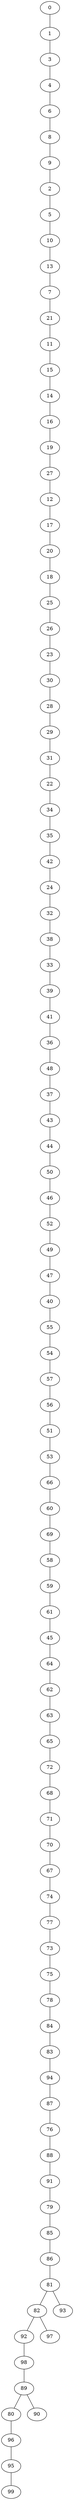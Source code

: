 graph {

0--1   
1--3   
3--4   
4--6   
6--8   
8--9   
9--2   
2--5   
5--10   
10--13   
13--7   
7--21   
21--11   
11--15   
15--14   
14--16   
16--19   
19--27   
27--12   
12--17   
17--20   
20--18   
18--25   
25--26   
26--23   
23--30   
30--28   
28--29   
29--31   
31--22   
22--34   
34--35   
35--42   
42--24   
24--32   
32--38   
38--33   
33--39   
39--41   
41--36   
36--48   
48--37   
37--43   
43--44   
44--50   
50--46   
46--52   
52--49   
49--47   
47--40   
40--55   
55--54   
54--57   
57--56   
56--51   
51--53   
53--66   
66--60   
60--69   
69--58   
58--59   
59--61   
61--45   
45--64   
64--62   
62--63   
63--65   
65--72   
72--68   
68--71   
71--70   
70--67   
67--74   
74--77   
77--73   
73--75   
75--78   
78--84   
84--83   
83--94   
94--87   
87--76   
76--88   
88--91   
91--79   
79--85   
85--86   
86--81   
81--82   
82--92   
92--98   
98--89   
89--80   
80--96   
96--95   
95--99   
89--90   
82--97   
81--93   
}
